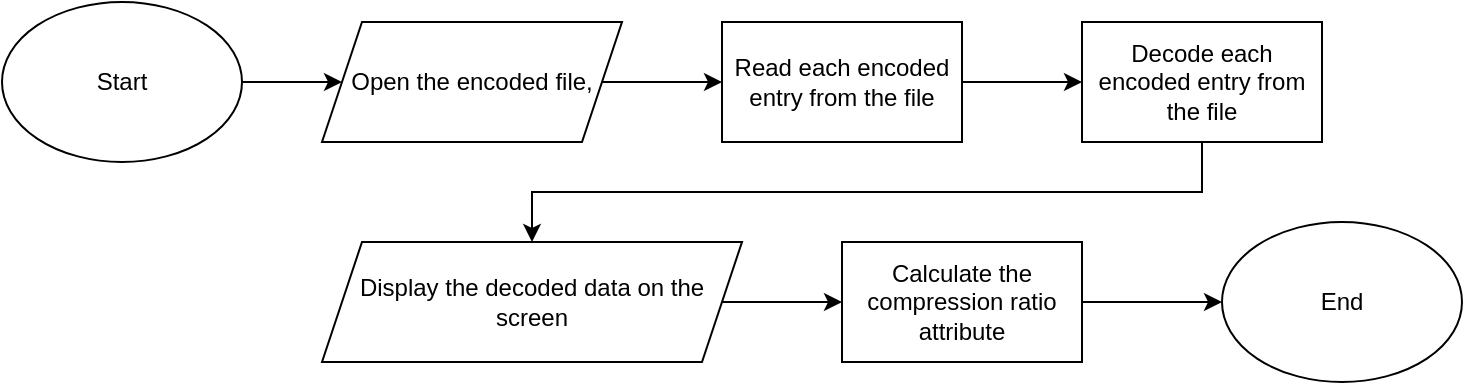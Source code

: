 <mxfile version="21.1.2" type="device">
  <diagram name="Page-1" id="gGy3PLAOti1ymrxzRgXb">
    <mxGraphModel dx="1290" dy="541" grid="1" gridSize="10" guides="1" tooltips="1" connect="1" arrows="1" fold="1" page="1" pageScale="1" pageWidth="850" pageHeight="1100" math="0" shadow="0">
      <root>
        <mxCell id="0" />
        <mxCell id="1" parent="0" />
        <mxCell id="sl7KtG33gV2JrOP8GscB-4" style="edgeStyle=orthogonalEdgeStyle;rounded=0;orthogonalLoop=1;jettySize=auto;html=1;exitX=1;exitY=0.5;exitDx=0;exitDy=0;" edge="1" parent="1" source="sl7KtG33gV2JrOP8GscB-1" target="sl7KtG33gV2JrOP8GscB-2">
          <mxGeometry relative="1" as="geometry" />
        </mxCell>
        <mxCell id="sl7KtG33gV2JrOP8GscB-1" value="Start" style="ellipse;whiteSpace=wrap;html=1;" vertex="1" parent="1">
          <mxGeometry width="120" height="80" as="geometry" />
        </mxCell>
        <mxCell id="sl7KtG33gV2JrOP8GscB-7" style="edgeStyle=orthogonalEdgeStyle;rounded=0;orthogonalLoop=1;jettySize=auto;html=1;exitX=1;exitY=0.5;exitDx=0;exitDy=0;" edge="1" parent="1" source="sl7KtG33gV2JrOP8GscB-2">
          <mxGeometry relative="1" as="geometry">
            <mxPoint x="360" y="40" as="targetPoint" />
          </mxGeometry>
        </mxCell>
        <mxCell id="sl7KtG33gV2JrOP8GscB-2" value="Open the encoded file," style="shape=parallelogram;perimeter=parallelogramPerimeter;whiteSpace=wrap;html=1;fixedSize=1;" vertex="1" parent="1">
          <mxGeometry x="160" y="10" width="150" height="60" as="geometry" />
        </mxCell>
        <mxCell id="sl7KtG33gV2JrOP8GscB-9" style="edgeStyle=orthogonalEdgeStyle;rounded=0;orthogonalLoop=1;jettySize=auto;html=1;exitX=1;exitY=0.5;exitDx=0;exitDy=0;entryX=0;entryY=0.5;entryDx=0;entryDy=0;" edge="1" parent="1" source="sl7KtG33gV2JrOP8GscB-6" target="sl7KtG33gV2JrOP8GscB-8">
          <mxGeometry relative="1" as="geometry" />
        </mxCell>
        <mxCell id="sl7KtG33gV2JrOP8GscB-6" value="Read each encoded entry from the file" style="rounded=0;whiteSpace=wrap;html=1;" vertex="1" parent="1">
          <mxGeometry x="360" y="10" width="120" height="60" as="geometry" />
        </mxCell>
        <mxCell id="sl7KtG33gV2JrOP8GscB-13" style="edgeStyle=orthogonalEdgeStyle;rounded=0;orthogonalLoop=1;jettySize=auto;html=1;exitX=0.5;exitY=1;exitDx=0;exitDy=0;" edge="1" parent="1" source="sl7KtG33gV2JrOP8GscB-8" target="sl7KtG33gV2JrOP8GscB-10">
          <mxGeometry relative="1" as="geometry" />
        </mxCell>
        <mxCell id="sl7KtG33gV2JrOP8GscB-8" value="Decode each encoded entry from the file" style="rounded=0;whiteSpace=wrap;html=1;" vertex="1" parent="1">
          <mxGeometry x="540" y="10" width="120" height="60" as="geometry" />
        </mxCell>
        <mxCell id="sl7KtG33gV2JrOP8GscB-12" style="edgeStyle=orthogonalEdgeStyle;rounded=0;orthogonalLoop=1;jettySize=auto;html=1;exitX=1;exitY=0.5;exitDx=0;exitDy=0;entryX=0;entryY=0.5;entryDx=0;entryDy=0;" edge="1" parent="1" source="sl7KtG33gV2JrOP8GscB-10" target="sl7KtG33gV2JrOP8GscB-11">
          <mxGeometry relative="1" as="geometry" />
        </mxCell>
        <mxCell id="sl7KtG33gV2JrOP8GscB-10" value="Display the decoded data on the screen" style="shape=parallelogram;perimeter=parallelogramPerimeter;whiteSpace=wrap;html=1;fixedSize=1;" vertex="1" parent="1">
          <mxGeometry x="160" y="120" width="210" height="60" as="geometry" />
        </mxCell>
        <mxCell id="sl7KtG33gV2JrOP8GscB-15" style="edgeStyle=orthogonalEdgeStyle;rounded=0;orthogonalLoop=1;jettySize=auto;html=1;exitX=1;exitY=0.5;exitDx=0;exitDy=0;entryX=0;entryY=0.5;entryDx=0;entryDy=0;" edge="1" parent="1" source="sl7KtG33gV2JrOP8GscB-11" target="sl7KtG33gV2JrOP8GscB-14">
          <mxGeometry relative="1" as="geometry" />
        </mxCell>
        <mxCell id="sl7KtG33gV2JrOP8GscB-11" value="Calculate the compression ratio attribute" style="rounded=0;whiteSpace=wrap;html=1;" vertex="1" parent="1">
          <mxGeometry x="420" y="120" width="120" height="60" as="geometry" />
        </mxCell>
        <mxCell id="sl7KtG33gV2JrOP8GscB-14" value="End" style="ellipse;whiteSpace=wrap;html=1;" vertex="1" parent="1">
          <mxGeometry x="610" y="110" width="120" height="80" as="geometry" />
        </mxCell>
      </root>
    </mxGraphModel>
  </diagram>
</mxfile>
